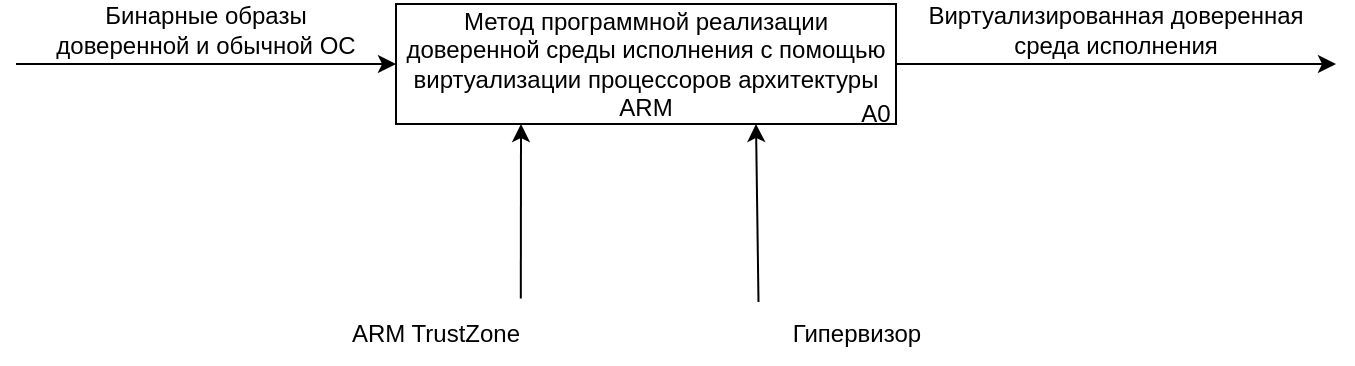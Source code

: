 <mxfile version="24.2.8" type="device" pages="2">
  <diagram name="Page-1" id="c1p8hZTw2Ofo0TcBuHM4">
    <mxGraphModel dx="1422" dy="795" grid="1" gridSize="10" guides="1" tooltips="1" connect="1" arrows="1" fold="1" page="1" pageScale="1" pageWidth="850" pageHeight="1100" math="0" shadow="0">
      <root>
        <mxCell id="0" />
        <mxCell id="1" parent="0" />
        <mxCell id="Ghb6OxDviz4KhSSvoagT-2" value="Метод программной реализации доверенной среды исполнения с помощью виртуализации процессоров архитектуры ARM " style="rounded=0;whiteSpace=wrap;html=1;" parent="1" vertex="1">
          <mxGeometry x="360" y="190" width="250" height="60" as="geometry" />
        </mxCell>
        <mxCell id="Ghb6OxDviz4KhSSvoagT-3" value="" style="endArrow=classic;html=1;rounded=0;entryX=0;entryY=0.5;entryDx=0;entryDy=0;" parent="1" target="Ghb6OxDviz4KhSSvoagT-2" edge="1">
          <mxGeometry width="50" height="50" relative="1" as="geometry">
            <mxPoint x="170" y="220" as="sourcePoint" />
            <mxPoint x="450" y="200" as="targetPoint" />
          </mxGeometry>
        </mxCell>
        <mxCell id="Ghb6OxDviz4KhSSvoagT-4" value="" style="endArrow=classic;html=1;rounded=0;exitX=1;exitY=0.5;exitDx=0;exitDy=0;" parent="1" source="Ghb6OxDviz4KhSSvoagT-2" edge="1">
          <mxGeometry width="50" height="50" relative="1" as="geometry">
            <mxPoint x="400" y="250" as="sourcePoint" />
            <mxPoint x="830" y="220" as="targetPoint" />
          </mxGeometry>
        </mxCell>
        <mxCell id="Ghb6OxDviz4KhSSvoagT-5" value="Бинарные образы доверенной и обычной ОС" style="text;html=1;align=center;verticalAlign=middle;whiteSpace=wrap;rounded=0;" parent="1" vertex="1">
          <mxGeometry x="180" y="188" width="170" height="30" as="geometry" />
        </mxCell>
        <mxCell id="Ghb6OxDviz4KhSSvoagT-11" value="" style="endArrow=classic;html=1;rounded=0;entryX=0.25;entryY=1;entryDx=0;entryDy=0;exitX=0.924;exitY=-0.09;exitDx=0;exitDy=0;exitPerimeter=0;" parent="1" source="Ghb6OxDviz4KhSSvoagT-13" target="Ghb6OxDviz4KhSSvoagT-2" edge="1">
          <mxGeometry width="50" height="50" relative="1" as="geometry">
            <mxPoint x="423" y="330" as="sourcePoint" />
            <mxPoint x="500" y="240" as="targetPoint" />
          </mxGeometry>
        </mxCell>
        <mxCell id="Ghb6OxDviz4KhSSvoagT-12" value="" style="endArrow=classic;html=1;rounded=0;entryX=0.25;entryY=1;entryDx=0;entryDy=0;exitX=0.11;exitY=-0.033;exitDx=0;exitDy=0;exitPerimeter=0;" parent="1" source="Ghb6OxDviz4KhSSvoagT-14" edge="1">
          <mxGeometry width="50" height="50" relative="1" as="geometry">
            <mxPoint x="540" y="330" as="sourcePoint" />
            <mxPoint x="540" y="250" as="targetPoint" />
          </mxGeometry>
        </mxCell>
        <mxCell id="Ghb6OxDviz4KhSSvoagT-13" value="ARM TrustZone" style="text;html=1;align=center;verticalAlign=middle;whiteSpace=wrap;rounded=0;" parent="1" vertex="1">
          <mxGeometry x="330" y="340" width="100" height="30" as="geometry" />
        </mxCell>
        <mxCell id="Ghb6OxDviz4KhSSvoagT-14" value="Гипервизор" style="text;html=1;align=center;verticalAlign=middle;whiteSpace=wrap;rounded=0;" parent="1" vertex="1">
          <mxGeometry x="527.5" y="340" width="125" height="30" as="geometry" />
        </mxCell>
        <mxCell id="Ghb6OxDviz4KhSSvoagT-15" value="Виртуализированная доверенная среда исполнения" style="text;html=1;align=center;verticalAlign=middle;whiteSpace=wrap;rounded=0;" parent="1" vertex="1">
          <mxGeometry x="620" y="188" width="200" height="30" as="geometry" />
        </mxCell>
        <mxCell id="Ghb6OxDviz4KhSSvoagT-16" value="A0" style="text;html=1;align=center;verticalAlign=middle;whiteSpace=wrap;rounded=0;" parent="1" vertex="1">
          <mxGeometry x="570" y="230" width="60" height="30" as="geometry" />
        </mxCell>
      </root>
    </mxGraphModel>
  </diagram>
  <diagram id="pr-Hu5LouBRZ8e_066SA" name="Page-2">
    <mxGraphModel dx="2370" dy="1325" grid="1" gridSize="10" guides="1" tooltips="1" connect="1" arrows="1" fold="1" page="1" pageScale="1" pageWidth="850" pageHeight="1100" math="0" shadow="0">
      <root>
        <mxCell id="0" />
        <mxCell id="1" parent="0" />
        <mxCell id="HfR3_PFLRZc3uOgkUprW-2" value="&lt;font style=&quot;font-size: 18px;&quot;&gt;Виртуализация доверенной загрузки&lt;/font&gt;" style="rounded=0;whiteSpace=wrap;html=1;" parent="1" vertex="1">
          <mxGeometry x="360" y="190" width="250" height="60" as="geometry" />
        </mxCell>
        <mxCell id="HfR3_PFLRZc3uOgkUprW-3" value="" style="endArrow=classic;html=1;rounded=0;entryX=0;entryY=0.5;entryDx=0;entryDy=0;" parent="1" target="HfR3_PFLRZc3uOgkUprW-2" edge="1">
          <mxGeometry width="50" height="50" relative="1" as="geometry">
            <mxPoint x="120" y="220" as="sourcePoint" />
            <mxPoint x="450" y="200" as="targetPoint" />
          </mxGeometry>
        </mxCell>
        <mxCell id="HfR3_PFLRZc3uOgkUprW-4" value="" style="endArrow=classic;html=1;rounded=0;exitX=1;exitY=0.5;exitDx=0;exitDy=0;" parent="1" source="HfR3_PFLRZc3uOgkUprW-2" edge="1">
          <mxGeometry width="50" height="50" relative="1" as="geometry">
            <mxPoint x="400" y="250" as="sourcePoint" />
            <mxPoint x="1740" y="220" as="targetPoint" />
          </mxGeometry>
        </mxCell>
        <mxCell id="HfR3_PFLRZc3uOgkUprW-5" value="&lt;font style=&quot;font-size: 16px;&quot;&gt;Бинарные образы доверенной и обычной ОС&lt;/font&gt;" style="text;html=1;align=center;verticalAlign=middle;whiteSpace=wrap;rounded=0;" parent="1" vertex="1">
          <mxGeometry x="120" y="180" width="230" height="30" as="geometry" />
        </mxCell>
        <mxCell id="HfR3_PFLRZc3uOgkUprW-13" value="&lt;font style=&quot;font-size: 16px;&quot;&gt;ARM TrustZone&lt;/font&gt;" style="text;html=1;align=center;verticalAlign=middle;whiteSpace=wrap;rounded=0;" parent="1" vertex="1">
          <mxGeometry x="570" y="810" width="100" height="30" as="geometry" />
        </mxCell>
        <mxCell id="HfR3_PFLRZc3uOgkUprW-14" value="&lt;font style=&quot;font-size: 16px;&quot;&gt;Гипервизор&lt;/font&gt;" style="text;html=1;align=center;verticalAlign=middle;whiteSpace=wrap;rounded=0;" parent="1" vertex="1">
          <mxGeometry x="420" y="860" width="125" height="30" as="geometry" />
        </mxCell>
        <mxCell id="HfR3_PFLRZc3uOgkUprW-15" value="&lt;font style=&quot;font-size: 16px;&quot;&gt;Доверенная и обычная ОС в стадии исполнения&lt;/font&gt;" style="text;html=1;align=center;verticalAlign=middle;whiteSpace=wrap;rounded=0;" parent="1" vertex="1">
          <mxGeometry x="620" y="180" width="230" height="30" as="geometry" />
        </mxCell>
        <mxCell id="HfR3_PFLRZc3uOgkUprW-16" value="A1" style="text;html=1;align=center;verticalAlign=middle;whiteSpace=wrap;rounded=0;" parent="1" vertex="1">
          <mxGeometry x="570" y="230" width="60" height="30" as="geometry" />
        </mxCell>
        <mxCell id="HfR3_PFLRZc3uOgkUprW-17" value="&lt;font style=&quot;font-size: 18px;&quot;&gt;Виртуализация переключения контекста&lt;/font&gt;" style="rounded=0;whiteSpace=wrap;html=1;" parent="1" vertex="1">
          <mxGeometry x="800" y="450" width="250" height="60" as="geometry" />
        </mxCell>
        <mxCell id="HfR3_PFLRZc3uOgkUprW-18" value="" style="endArrow=classic;html=1;rounded=0;entryX=0;entryY=0.5;entryDx=0;entryDy=0;" parent="1" target="HfR3_PFLRZc3uOgkUprW-17" edge="1">
          <mxGeometry width="50" height="50" relative="1" as="geometry">
            <mxPoint x="120" y="480" as="sourcePoint" />
            <mxPoint x="1140" y="580" as="targetPoint" />
          </mxGeometry>
        </mxCell>
        <mxCell id="HfR3_PFLRZc3uOgkUprW-19" value="&lt;font style=&quot;font-size: 16px;&quot;&gt;Контекст выполнения гостевой ВМ&lt;/font&gt;" style="text;html=1;align=center;verticalAlign=middle;whiteSpace=wrap;rounded=0;" parent="1" vertex="1">
          <mxGeometry x="590" y="440" width="200" height="30" as="geometry" />
        </mxCell>
        <mxCell id="HfR3_PFLRZc3uOgkUprW-22" value="" style="endArrow=classic;html=1;rounded=0;exitX=1;exitY=0.5;exitDx=0;exitDy=0;" parent="1" source="HfR3_PFLRZc3uOgkUprW-17" edge="1">
          <mxGeometry width="50" height="50" relative="1" as="geometry">
            <mxPoint x="900" y="510" as="sourcePoint" />
            <mxPoint x="1740" y="480" as="targetPoint" />
          </mxGeometry>
        </mxCell>
        <mxCell id="HfR3_PFLRZc3uOgkUprW-23" value="&lt;font style=&quot;font-size: 16px;&quot;&gt;Контекст выполнения доверенной ВМ&lt;/font&gt;" style="text;html=1;align=center;verticalAlign=middle;whiteSpace=wrap;rounded=0;" parent="1" vertex="1">
          <mxGeometry x="1060" y="440" width="190" height="30" as="geometry" />
        </mxCell>
        <mxCell id="HfR3_PFLRZc3uOgkUprW-26" value="A2" style="text;html=1;align=center;verticalAlign=middle;whiteSpace=wrap;rounded=0;" parent="1" vertex="1">
          <mxGeometry x="1010" y="490" width="60" height="30" as="geometry" />
        </mxCell>
        <mxCell id="HfR3_PFLRZc3uOgkUprW-32" value="&lt;font style=&quot;font-size: 17px;&quot;&gt;Виртуализация контроллеров разделения аппаратных ресурсов &lt;/font&gt;" style="rounded=0;whiteSpace=wrap;html=1;" parent="1" vertex="1">
          <mxGeometry x="1250" y="730" width="250" height="70" as="geometry" />
        </mxCell>
        <mxCell id="HfR3_PFLRZc3uOgkUprW-33" value="" style="endArrow=classic;html=1;rounded=0;entryX=0;entryY=0.5;entryDx=0;entryDy=0;" parent="1" target="HfR3_PFLRZc3uOgkUprW-32" edge="1">
          <mxGeometry width="50" height="50" relative="1" as="geometry">
            <mxPoint x="120" y="765" as="sourcePoint" />
            <mxPoint x="1380" y="750" as="targetPoint" />
          </mxGeometry>
        </mxCell>
        <mxCell id="HfR3_PFLRZc3uOgkUprW-34" value="" style="endArrow=classic;html=1;rounded=0;exitX=1;exitY=0.5;exitDx=0;exitDy=0;" parent="1" source="HfR3_PFLRZc3uOgkUprW-32" edge="1">
          <mxGeometry width="50" height="50" relative="1" as="geometry">
            <mxPoint x="1330" y="800" as="sourcePoint" />
            <mxPoint x="1740" y="765" as="targetPoint" />
          </mxGeometry>
        </mxCell>
        <mxCell id="HfR3_PFLRZc3uOgkUprW-35" value="&lt;font style=&quot;font-size: 16px;&quot;&gt;Запрос на запись в память контроллера&lt;/font&gt;" style="text;html=1;align=center;verticalAlign=middle;whiteSpace=wrap;rounded=0;" parent="1" vertex="1">
          <mxGeometry x="1070" y="730" width="170" height="30" as="geometry" />
        </mxCell>
        <mxCell id="HfR3_PFLRZc3uOgkUprW-37" value="&lt;font style=&quot;font-size: 17px;&quot;&gt;Обработанный запрос&lt;/font&gt;" style="text;html=1;align=center;verticalAlign=middle;whiteSpace=wrap;rounded=0;" parent="1" vertex="1">
          <mxGeometry x="1500" y="730" width="210" height="30" as="geometry" />
        </mxCell>
        <mxCell id="HfR3_PFLRZc3uOgkUprW-38" value="A3" style="text;html=1;align=center;verticalAlign=middle;whiteSpace=wrap;rounded=0;" parent="1" vertex="1">
          <mxGeometry x="1460" y="780" width="60" height="30" as="geometry" />
        </mxCell>
        <mxCell id="Xzh-jAN7zzmvqJVwuTOu-2" value="" style="endArrow=none;html=1;rounded=0;" edge="1" parent="1">
          <mxGeometry width="50" height="50" relative="1" as="geometry">
            <mxPoint x="420" y="890" as="sourcePoint" />
            <mxPoint x="1438" y="890" as="targetPoint" />
          </mxGeometry>
        </mxCell>
        <mxCell id="Xzh-jAN7zzmvqJVwuTOu-3" value="" style="endArrow=classic;html=1;rounded=0;entryX=0.75;entryY=1;entryDx=0;entryDy=0;" edge="1" parent="1" target="HfR3_PFLRZc3uOgkUprW-32">
          <mxGeometry width="50" height="50" relative="1" as="geometry">
            <mxPoint x="1438" y="890" as="sourcePoint" />
            <mxPoint x="1500" y="650" as="targetPoint" />
          </mxGeometry>
        </mxCell>
        <mxCell id="Xzh-jAN7zzmvqJVwuTOu-4" value="" style="endArrow=classic;html=1;rounded=0;entryX=0.25;entryY=1;entryDx=0;entryDy=0;" edge="1" parent="1" target="HfR3_PFLRZc3uOgkUprW-32">
          <mxGeometry width="50" height="50" relative="1" as="geometry">
            <mxPoint x="1313" y="850" as="sourcePoint" />
            <mxPoint x="1490" y="740" as="targetPoint" />
          </mxGeometry>
        </mxCell>
        <mxCell id="Xzh-jAN7zzmvqJVwuTOu-8" value="" style="endArrow=classic;html=1;rounded=0;entryX=0.25;entryY=1;entryDx=0;entryDy=0;" edge="1" parent="1" target="HfR3_PFLRZc3uOgkUprW-2">
          <mxGeometry width="50" height="50" relative="1" as="geometry">
            <mxPoint x="420" y="890" as="sourcePoint" />
            <mxPoint x="910" y="550" as="targetPoint" />
          </mxGeometry>
        </mxCell>
        <mxCell id="Xzh-jAN7zzmvqJVwuTOu-9" value="" style="endArrow=classic;html=1;rounded=0;entryX=0.75;entryY=1;entryDx=0;entryDy=0;" edge="1" parent="1" target="HfR3_PFLRZc3uOgkUprW-2">
          <mxGeometry width="50" height="50" relative="1" as="geometry">
            <mxPoint x="548" y="850" as="sourcePoint" />
            <mxPoint x="910" y="550" as="targetPoint" />
          </mxGeometry>
        </mxCell>
        <mxCell id="Xzh-jAN7zzmvqJVwuTOu-11" value="" style="endArrow=none;html=1;rounded=0;" edge="1" parent="1">
          <mxGeometry width="50" height="50" relative="1" as="geometry">
            <mxPoint x="550" y="849" as="sourcePoint" />
            <mxPoint x="1313" y="850" as="targetPoint" />
          </mxGeometry>
        </mxCell>
        <mxCell id="Xzh-jAN7zzmvqJVwuTOu-12" value="" style="endArrow=classic;html=1;rounded=0;entryX=0.25;entryY=1;entryDx=0;entryDy=0;" edge="1" parent="1" target="HfR3_PFLRZc3uOgkUprW-17">
          <mxGeometry width="50" height="50" relative="1" as="geometry">
            <mxPoint x="863" y="850" as="sourcePoint" />
            <mxPoint x="950" y="570" as="targetPoint" />
          </mxGeometry>
        </mxCell>
        <mxCell id="Xzh-jAN7zzmvqJVwuTOu-13" value="" style="endArrow=classic;html=1;rounded=0;entryX=0.75;entryY=1;entryDx=0;entryDy=0;" edge="1" parent="1" target="HfR3_PFLRZc3uOgkUprW-17">
          <mxGeometry width="50" height="50" relative="1" as="geometry">
            <mxPoint x="990" y="890" as="sourcePoint" />
            <mxPoint x="610" y="570" as="targetPoint" />
          </mxGeometry>
        </mxCell>
      </root>
    </mxGraphModel>
  </diagram>
</mxfile>
